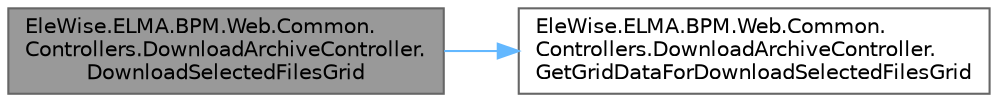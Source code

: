 digraph "EleWise.ELMA.BPM.Web.Common.Controllers.DownloadArchiveController.DownloadSelectedFilesGrid"
{
 // LATEX_PDF_SIZE
  bgcolor="transparent";
  edge [fontname=Helvetica,fontsize=10,labelfontname=Helvetica,labelfontsize=10];
  node [fontname=Helvetica,fontsize=10,shape=box,height=0.2,width=0.4];
  rankdir="LR";
  Node1 [id="Node000001",label="EleWise.ELMA.BPM.Web.Common.\lControllers.DownloadArchiveController.\lDownloadSelectedFilesGrid",height=0.2,width=0.4,color="gray40", fillcolor="grey60", style="filled", fontcolor="black",tooltip="Отрисовка формы для выбора скачиваемых файлов"];
  Node1 -> Node2 [id="edge1_Node000001_Node000002",color="steelblue1",style="solid",tooltip=" "];
  Node2 [id="Node000002",label="EleWise.ELMA.BPM.Web.Common.\lControllers.DownloadArchiveController.\lGetGridDataForDownloadSelectedFilesGrid",height=0.2,width=0.4,color="grey40", fillcolor="white", style="filled",URL="$class_ele_wise_1_1_e_l_m_a_1_1_b_p_m_1_1_web_1_1_common_1_1_controllers_1_1_download_archive_controller.html#ac33d98c5e3449d446b6a4b213412e52c",tooltip="Получить данные для таблицы загрузки вложений"];
}
